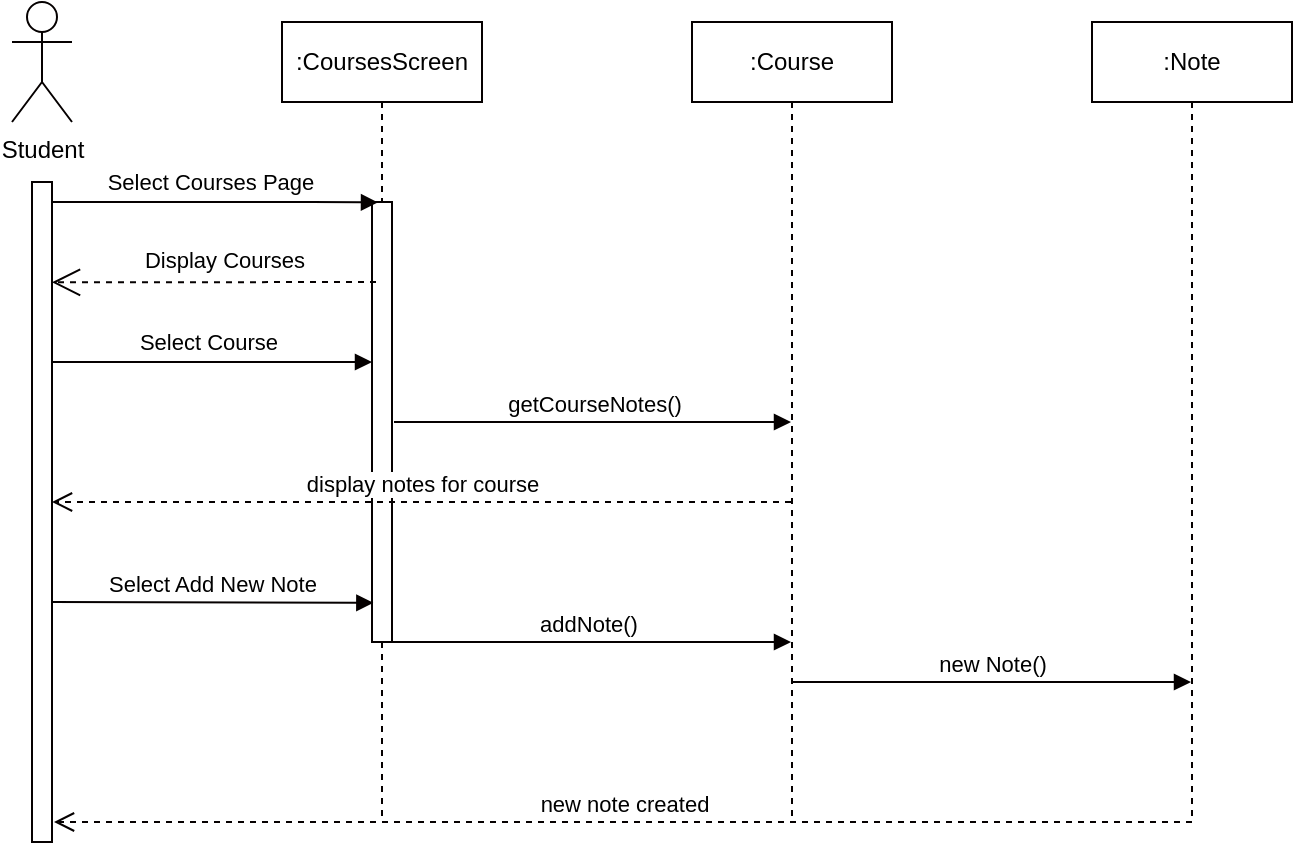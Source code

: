 <mxfile version="14.1.8" type="device"><diagram id="dvJH0I-U5g0huxRoKEZN" name="Page-1"><mxGraphModel dx="855" dy="488" grid="1" gridSize="10" guides="1" tooltips="1" connect="1" arrows="1" fold="1" page="1" pageScale="1" pageWidth="850" pageHeight="1100" math="0" shadow="0"><root><mxCell id="0"/><mxCell id="1" parent="0"/><mxCell id="yV7aiNu-yvFDeqyMuwbV-15" value=":CoursesScreen" style="shape=umlLifeline;perimeter=lifelinePerimeter;whiteSpace=wrap;html=1;container=1;collapsible=0;recursiveResize=0;outlineConnect=0;strokeColor=#050000;" vertex="1" parent="1"><mxGeometry x="325" y="40" width="100" height="400" as="geometry"/></mxCell><mxCell id="yV7aiNu-yvFDeqyMuwbV-78" value="" style="html=1;points=[];perimeter=orthogonalPerimeter;strokeColor=#050000;" vertex="1" parent="yV7aiNu-yvFDeqyMuwbV-15"><mxGeometry x="45" y="90" width="10" height="220" as="geometry"/></mxCell><mxCell id="yV7aiNu-yvFDeqyMuwbV-32" value=":Course" style="shape=umlLifeline;perimeter=lifelinePerimeter;whiteSpace=wrap;html=1;container=1;collapsible=0;recursiveResize=0;outlineConnect=0;strokeColor=#050000;" vertex="1" parent="1"><mxGeometry x="530" y="40" width="100" height="400" as="geometry"/></mxCell><mxCell id="yV7aiNu-yvFDeqyMuwbV-75" value="new Note()" style="html=1;verticalAlign=bottom;endArrow=block;strokeColor=#050000;" edge="1" parent="yV7aiNu-yvFDeqyMuwbV-32" target="yV7aiNu-yvFDeqyMuwbV-54"><mxGeometry width="80" relative="1" as="geometry"><mxPoint x="50" y="330" as="sourcePoint"/><mxPoint x="130" y="330" as="targetPoint"/></mxGeometry></mxCell><mxCell id="yV7aiNu-yvFDeqyMuwbV-37" value="Student" style="shape=umlActor;verticalLabelPosition=bottom;verticalAlign=top;html=1;strokeColor=#050000;" vertex="1" parent="1"><mxGeometry x="190" y="30" width="30" height="60" as="geometry"/></mxCell><mxCell id="yV7aiNu-yvFDeqyMuwbV-39" value="" style="html=1;points=[];perimeter=orthogonalPerimeter;strokeColor=#050000;" vertex="1" parent="1"><mxGeometry x="200" y="120" width="10" height="330" as="geometry"/></mxCell><mxCell id="yV7aiNu-yvFDeqyMuwbV-42" value="" style="endArrow=block;endFill=1;html=1;edgeStyle=orthogonalEdgeStyle;align=left;verticalAlign=top;strokeColor=#050000;entryX=0.3;entryY=0.001;entryDx=0;entryDy=0;entryPerimeter=0;" edge="1" parent="1" target="yV7aiNu-yvFDeqyMuwbV-78"><mxGeometry x="-1" relative="1" as="geometry"><mxPoint x="210" y="130" as="sourcePoint"/><mxPoint x="360" y="130" as="targetPoint"/><Array as="points"><mxPoint x="330" y="130"/><mxPoint x="330" y="130"/></Array></mxGeometry></mxCell><mxCell id="yV7aiNu-yvFDeqyMuwbV-44" value="&lt;font style=&quot;font-size: 11px&quot;&gt;Select Courses Page&lt;/font&gt;" style="edgeLabel;html=1;align=center;verticalAlign=middle;resizable=0;points=[];" vertex="1" connectable="0" parent="yV7aiNu-yvFDeqyMuwbV-42"><mxGeometry x="0.052" relative="1" as="geometry"><mxPoint x="-6.67" y="-10" as="offset"/></mxGeometry></mxCell><mxCell id="yV7aiNu-yvFDeqyMuwbV-54" value=":Note" style="shape=umlLifeline;perimeter=lifelinePerimeter;whiteSpace=wrap;html=1;container=1;collapsible=0;recursiveResize=0;outlineConnect=0;strokeColor=#050000;" vertex="1" parent="1"><mxGeometry x="730" y="40" width="100" height="400" as="geometry"/></mxCell><mxCell id="yV7aiNu-yvFDeqyMuwbV-65" value="Display Courses" style="endArrow=open;endSize=12;dashed=1;html=1;strokeColor=#050000;entryX=1.133;entryY=0.958;entryDx=0;entryDy=0;entryPerimeter=0;" edge="1" parent="1"><mxGeometry x="-0.064" y="-11" width="160" relative="1" as="geometry"><mxPoint x="372" y="170" as="sourcePoint"/><mxPoint x="210.0" y="170.18" as="targetPoint"/><mxPoint as="offset"/></mxGeometry></mxCell><mxCell id="yV7aiNu-yvFDeqyMuwbV-66" value="getCourseNotes()" style="html=1;verticalAlign=bottom;endArrow=block;strokeColor=#050000;" edge="1" parent="1" target="yV7aiNu-yvFDeqyMuwbV-32"><mxGeometry width="80" relative="1" as="geometry"><mxPoint x="381" y="240" as="sourcePoint"/><mxPoint x="450" y="190" as="targetPoint"/><Array as="points"><mxPoint x="440" y="240"/></Array></mxGeometry></mxCell><mxCell id="yV7aiNu-yvFDeqyMuwbV-67" value="" style="endArrow=block;endFill=1;html=1;edgeStyle=orthogonalEdgeStyle;align=left;verticalAlign=top;strokeColor=#050000;" edge="1" parent="1" target="yV7aiNu-yvFDeqyMuwbV-78"><mxGeometry x="-1" relative="1" as="geometry"><mxPoint x="210" y="210" as="sourcePoint"/><mxPoint x="370" y="210" as="targetPoint"/><Array as="points"><mxPoint x="330" y="210"/><mxPoint x="330" y="210"/></Array></mxGeometry></mxCell><mxCell id="yV7aiNu-yvFDeqyMuwbV-68" value="&lt;font style=&quot;font-size: 11px&quot;&gt;Select Course&lt;/font&gt;" style="edgeLabel;html=1;align=center;verticalAlign=middle;resizable=0;points=[];" vertex="1" connectable="0" parent="yV7aiNu-yvFDeqyMuwbV-67"><mxGeometry x="0.052" relative="1" as="geometry"><mxPoint x="-6.67" y="-10" as="offset"/></mxGeometry></mxCell><mxCell id="yV7aiNu-yvFDeqyMuwbV-71" value="display notes for course" style="html=1;verticalAlign=bottom;endArrow=open;dashed=1;endSize=8;strokeColor=#050000;" edge="1" parent="1" source="yV7aiNu-yvFDeqyMuwbV-32" target="yV7aiNu-yvFDeqyMuwbV-39"><mxGeometry relative="1" as="geometry"><mxPoint x="460" y="270" as="sourcePoint"/><mxPoint x="380" y="270" as="targetPoint"/><Array as="points"><mxPoint x="330" y="280"/></Array></mxGeometry></mxCell><mxCell id="yV7aiNu-yvFDeqyMuwbV-72" value="Select Add New Note" style="html=1;verticalAlign=bottom;endArrow=block;strokeColor=#050000;entryX=0.067;entryY=0.911;entryDx=0;entryDy=0;entryPerimeter=0;" edge="1" parent="1" target="yV7aiNu-yvFDeqyMuwbV-78"><mxGeometry width="80" relative="1" as="geometry"><mxPoint x="210" y="330" as="sourcePoint"/><mxPoint x="360" y="330" as="targetPoint"/></mxGeometry></mxCell><mxCell id="yV7aiNu-yvFDeqyMuwbV-73" value="addNote()" style="html=1;verticalAlign=bottom;endArrow=block;strokeColor=#050000;" edge="1" parent="1" source="yV7aiNu-yvFDeqyMuwbV-15" target="yV7aiNu-yvFDeqyMuwbV-32"><mxGeometry width="80" relative="1" as="geometry"><mxPoint x="390" y="360" as="sourcePoint"/><mxPoint x="450" y="360" as="targetPoint"/><Array as="points"><mxPoint x="480" y="350"/></Array></mxGeometry></mxCell><mxCell id="yV7aiNu-yvFDeqyMuwbV-76" value="new note created" style="html=1;verticalAlign=bottom;endArrow=open;dashed=1;endSize=8;strokeColor=#050000;" edge="1" parent="1"><mxGeometry relative="1" as="geometry"><mxPoint x="780" y="440" as="sourcePoint"/><mxPoint x="211" y="440" as="targetPoint"/></mxGeometry></mxCell></root></mxGraphModel></diagram></mxfile>